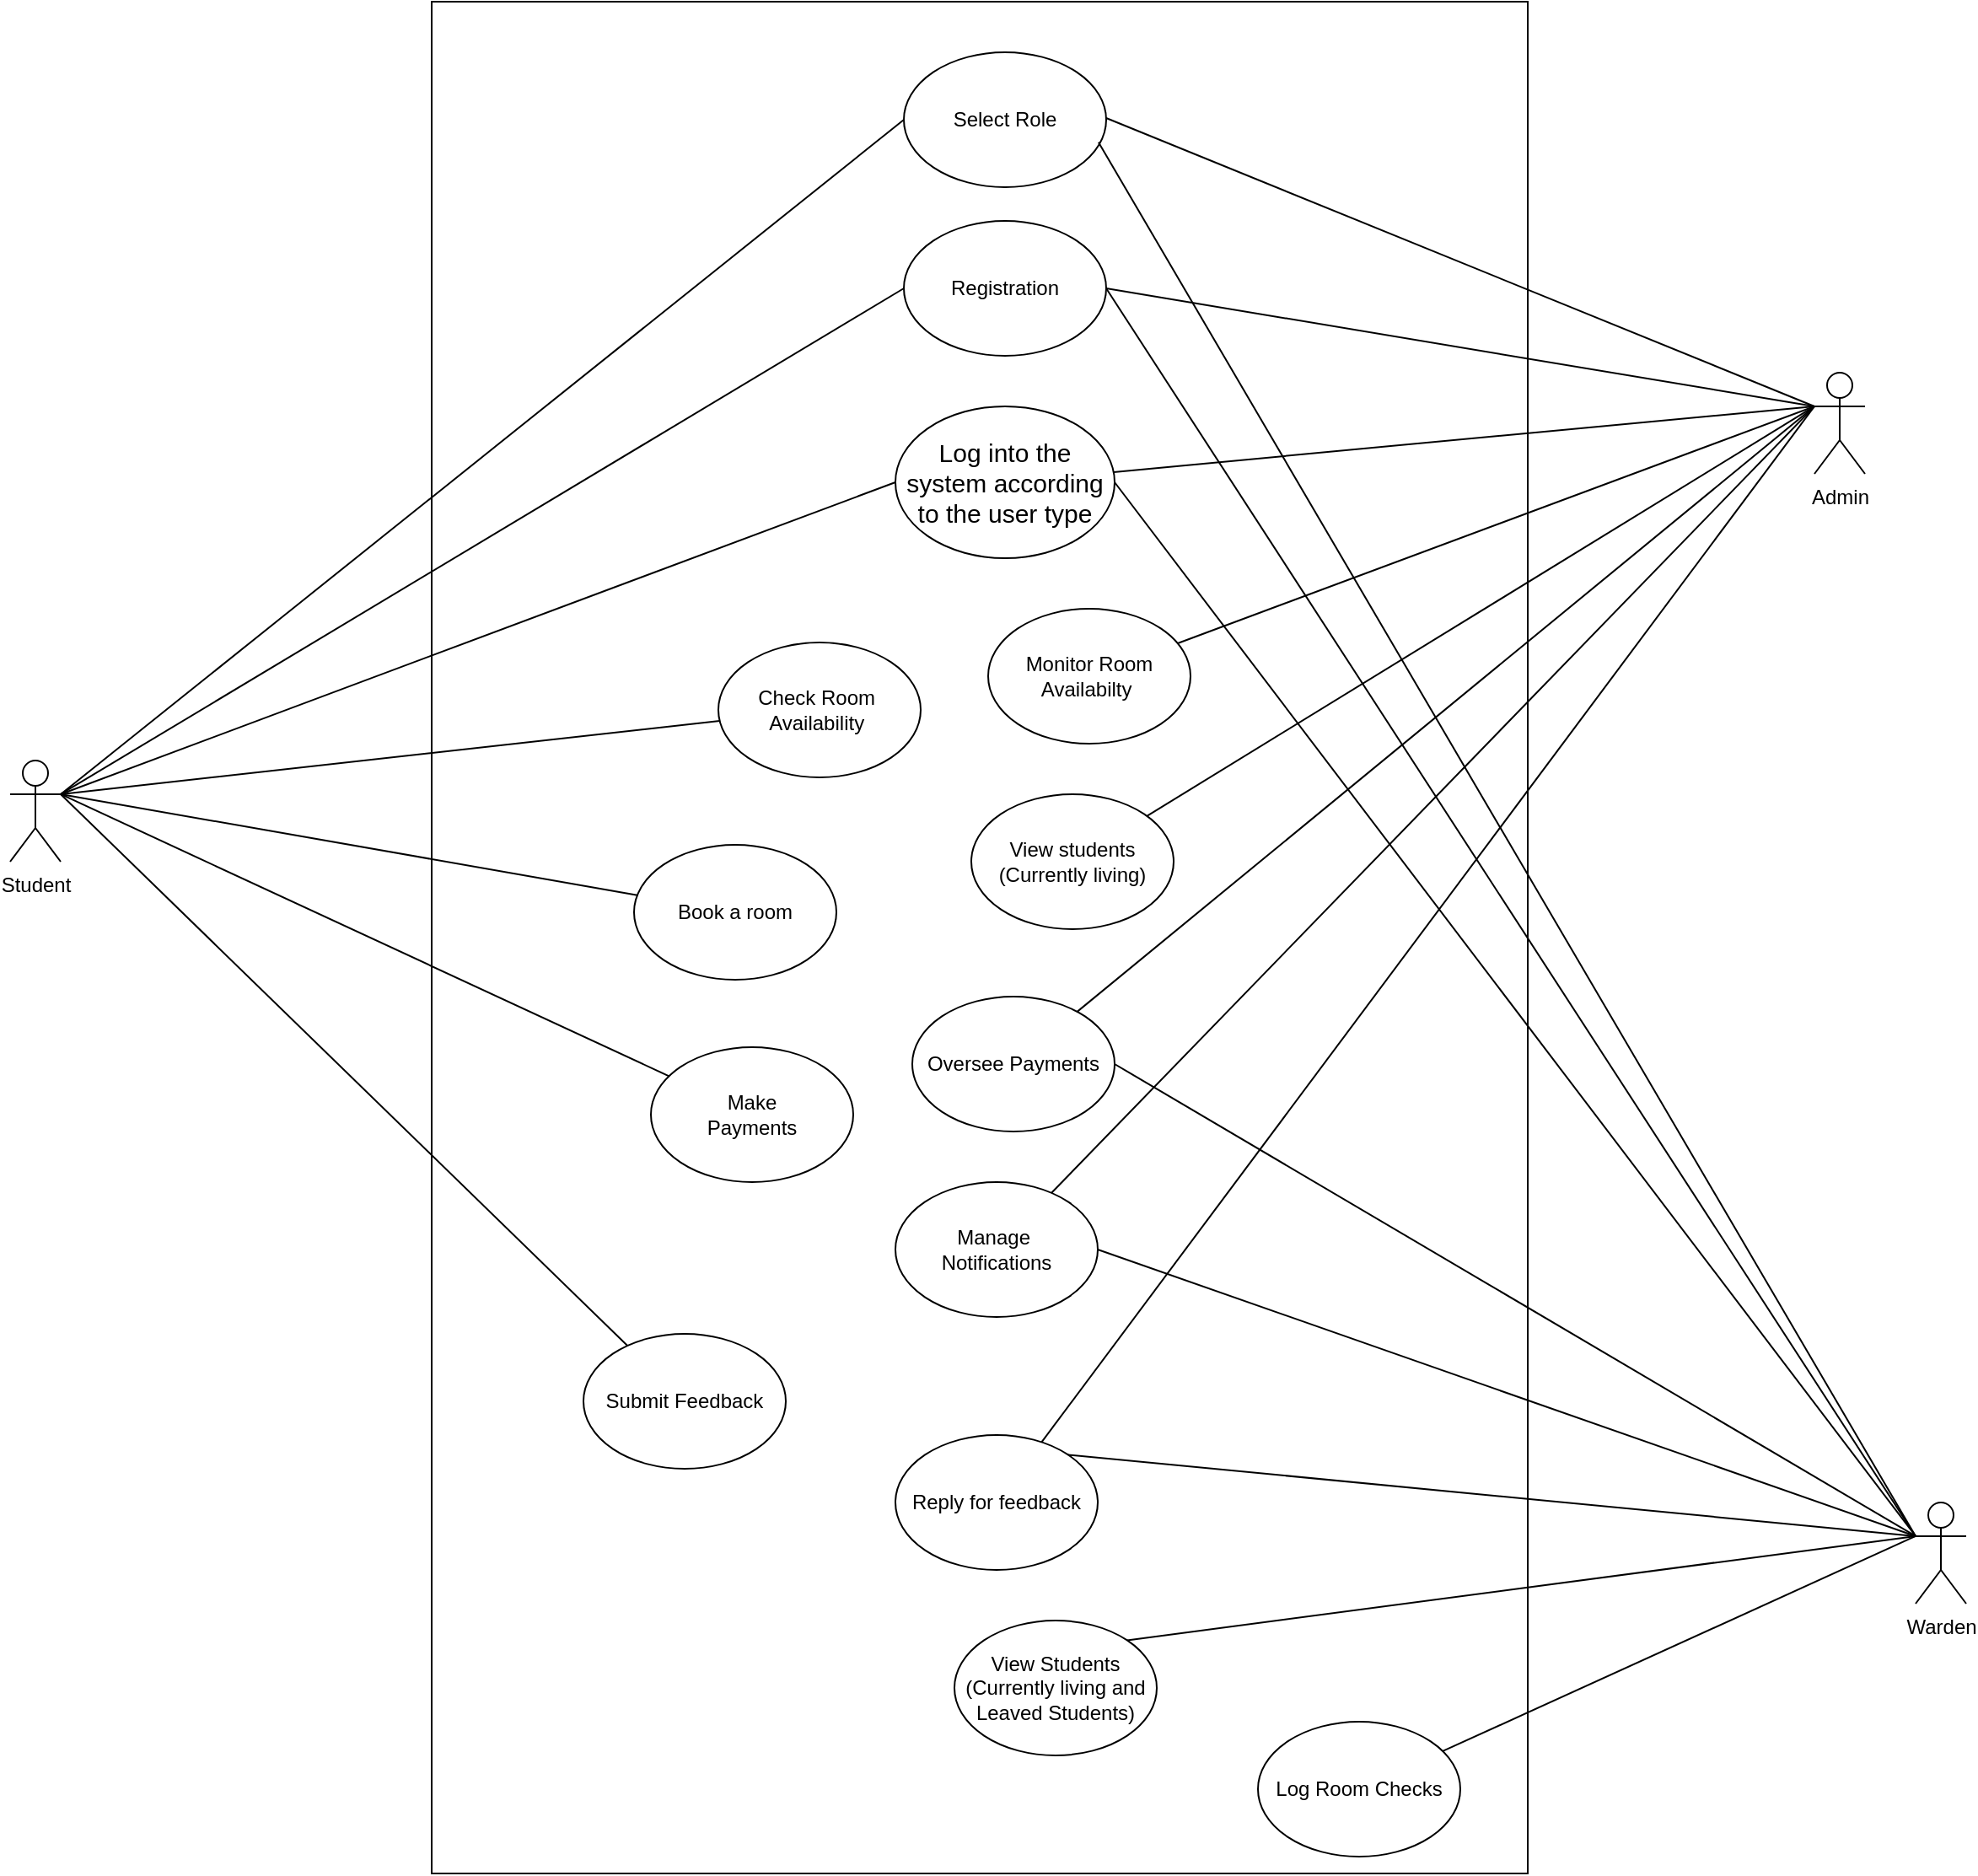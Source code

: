 <mxfile version="24.7.17">
  <diagram name="Page-1" id="gdyXt6v3vsUuZrMh-81j">
    <mxGraphModel dx="3450" dy="1848" grid="1" gridSize="10" guides="1" tooltips="1" connect="1" arrows="1" fold="1" page="1" pageScale="1" pageWidth="3937" pageHeight="7874" math="0" shadow="0">
      <root>
        <mxCell id="0" />
        <mxCell id="1" parent="0" />
        <mxCell id="rtSp7OafgJxW7CSCwJ7g-3" value="Student" style="shape=umlActor;verticalLabelPosition=bottom;verticalAlign=top;html=1;outlineConnect=0;" parent="1" vertex="1">
          <mxGeometry x="760" y="3820" width="30" height="60" as="geometry" />
        </mxCell>
        <mxCell id="rtSp7OafgJxW7CSCwJ7g-4" value="" style="rounded=0;whiteSpace=wrap;html=1;fillColor=none;" parent="1" vertex="1">
          <mxGeometry x="1010" y="3370" width="650" height="1110" as="geometry" />
        </mxCell>
        <mxCell id="rtSp7OafgJxW7CSCwJ7g-5" value="Registration" style="ellipse;whiteSpace=wrap;html=1;fillColor=none;" parent="1" vertex="1">
          <mxGeometry x="1290" y="3500" width="120" height="80" as="geometry" />
        </mxCell>
        <mxCell id="rtSp7OafgJxW7CSCwJ7g-6" value="&lt;font style=&quot;font-size: 15px;&quot;&gt;Log into the system according to the user type&lt;/font&gt;" style="ellipse;whiteSpace=wrap;html=1;fillColor=none;" parent="1" vertex="1">
          <mxGeometry x="1285" y="3610" width="130" height="90" as="geometry" />
        </mxCell>
        <mxCell id="rtSp7OafgJxW7CSCwJ7g-7" value="Check Room&amp;nbsp; Availability&amp;nbsp;" style="ellipse;whiteSpace=wrap;html=1;fillColor=none;" parent="1" vertex="1">
          <mxGeometry x="1180" y="3750" width="120" height="80" as="geometry" />
        </mxCell>
        <mxCell id="rtSp7OafgJxW7CSCwJ7g-8" value="Book a room" style="ellipse;whiteSpace=wrap;html=1;fillColor=none;" parent="1" vertex="1">
          <mxGeometry x="1130" y="3870" width="120" height="80" as="geometry" />
        </mxCell>
        <mxCell id="rtSp7OafgJxW7CSCwJ7g-9" value="Submit Feedback" style="ellipse;whiteSpace=wrap;html=1;fillColor=none;" parent="1" vertex="1">
          <mxGeometry x="1100" y="4160" width="120" height="80" as="geometry" />
        </mxCell>
        <mxCell id="rtSp7OafgJxW7CSCwJ7g-10" value="Make&lt;div&gt;Payments&lt;/div&gt;" style="ellipse;whiteSpace=wrap;html=1;fillColor=none;" parent="1" vertex="1">
          <mxGeometry x="1140" y="3990" width="120" height="80" as="geometry" />
        </mxCell>
        <mxCell id="rtSp7OafgJxW7CSCwJ7g-13" value="Admin" style="shape=umlActor;verticalLabelPosition=bottom;verticalAlign=top;html=1;outlineConnect=0;" parent="1" vertex="1">
          <mxGeometry x="1830" y="3590" width="30" height="60" as="geometry" />
        </mxCell>
        <mxCell id="rtSp7OafgJxW7CSCwJ7g-15" value="Warden" style="shape=umlActor;verticalLabelPosition=bottom;verticalAlign=top;html=1;outlineConnect=0;" parent="1" vertex="1">
          <mxGeometry x="1890" y="4260" width="30" height="60" as="geometry" />
        </mxCell>
        <mxCell id="rtSp7OafgJxW7CSCwJ7g-17" value="Monitor Room Availabilty&amp;nbsp;" style="ellipse;whiteSpace=wrap;html=1;fillColor=none;" parent="1" vertex="1">
          <mxGeometry x="1340" y="3730" width="120" height="80" as="geometry" />
        </mxCell>
        <mxCell id="rtSp7OafgJxW7CSCwJ7g-18" value="View students&lt;div&gt;(Currently living)&lt;/div&gt;" style="ellipse;whiteSpace=wrap;html=1;fillColor=none;" parent="1" vertex="1">
          <mxGeometry x="1330" y="3840" width="120" height="80" as="geometry" />
        </mxCell>
        <mxCell id="rtSp7OafgJxW7CSCwJ7g-20" value="Log Room Checks" style="ellipse;whiteSpace=wrap;html=1;fillColor=none;" parent="1" vertex="1">
          <mxGeometry x="1500" y="4390" width="120" height="80" as="geometry" />
        </mxCell>
        <mxCell id="rtSp7OafgJxW7CSCwJ7g-21" value="Reply for feedback" style="ellipse;whiteSpace=wrap;html=1;fillColor=none;" parent="1" vertex="1">
          <mxGeometry x="1285" y="4220" width="120" height="80" as="geometry" />
        </mxCell>
        <mxCell id="rtSp7OafgJxW7CSCwJ7g-22" value="Manage&amp;nbsp;&lt;div&gt;Notifications&lt;/div&gt;" style="ellipse;whiteSpace=wrap;html=1;fillColor=none;" parent="1" vertex="1">
          <mxGeometry x="1285" y="4070" width="120" height="80" as="geometry" />
        </mxCell>
        <mxCell id="rtSp7OafgJxW7CSCwJ7g-24" value="Oversee Payments" style="ellipse;whiteSpace=wrap;html=1;fillColor=none;" parent="1" vertex="1">
          <mxGeometry x="1295" y="3960" width="120" height="80" as="geometry" />
        </mxCell>
        <mxCell id="rtSp7OafgJxW7CSCwJ7g-26" value="Select Role" style="ellipse;whiteSpace=wrap;html=1;fillColor=none;" parent="1" vertex="1">
          <mxGeometry x="1290" y="3400" width="120" height="80" as="geometry" />
        </mxCell>
        <mxCell id="rtSp7OafgJxW7CSCwJ7g-27" value="" style="endArrow=none;html=1;rounded=0;entryX=0;entryY=0.5;entryDx=0;entryDy=0;exitX=1;exitY=0.333;exitDx=0;exitDy=0;exitPerimeter=0;" parent="1" target="rtSp7OafgJxW7CSCwJ7g-5" edge="1" source="rtSp7OafgJxW7CSCwJ7g-3">
          <mxGeometry width="50" height="50" relative="1" as="geometry">
            <mxPoint x="880" y="4030" as="sourcePoint" />
            <mxPoint x="930" y="3980" as="targetPoint" />
          </mxGeometry>
        </mxCell>
        <mxCell id="rtSp7OafgJxW7CSCwJ7g-28" value="" style="endArrow=none;html=1;rounded=0;exitX=1;exitY=0.333;exitDx=0;exitDy=0;exitPerimeter=0;" parent="1" target="rtSp7OafgJxW7CSCwJ7g-7" edge="1" source="rtSp7OafgJxW7CSCwJ7g-3">
          <mxGeometry width="50" height="50" relative="1" as="geometry">
            <mxPoint x="880" y="4030" as="sourcePoint" />
            <mxPoint x="940" y="3990" as="targetPoint" />
          </mxGeometry>
        </mxCell>
        <mxCell id="rtSp7OafgJxW7CSCwJ7g-29" value="" style="endArrow=none;html=1;rounded=0;exitX=1;exitY=0.333;exitDx=0;exitDy=0;exitPerimeter=0;" parent="1" source="rtSp7OafgJxW7CSCwJ7g-3" target="rtSp7OafgJxW7CSCwJ7g-8" edge="1">
          <mxGeometry width="50" height="50" relative="1" as="geometry">
            <mxPoint x="890" y="4040" as="sourcePoint" />
            <mxPoint x="950" y="4000" as="targetPoint" />
          </mxGeometry>
        </mxCell>
        <mxCell id="rtSp7OafgJxW7CSCwJ7g-30" value="" style="endArrow=none;html=1;rounded=0;exitX=1;exitY=0.333;exitDx=0;exitDy=0;exitPerimeter=0;" parent="1" target="rtSp7OafgJxW7CSCwJ7g-9" edge="1" source="rtSp7OafgJxW7CSCwJ7g-3">
          <mxGeometry width="50" height="50" relative="1" as="geometry">
            <mxPoint x="790" y="3810" as="sourcePoint" />
            <mxPoint x="960" y="4010" as="targetPoint" />
          </mxGeometry>
        </mxCell>
        <mxCell id="rtSp7OafgJxW7CSCwJ7g-31" value="" style="endArrow=none;html=1;rounded=0;exitX=1;exitY=0.333;exitDx=0;exitDy=0;exitPerimeter=0;" parent="1" target="rtSp7OafgJxW7CSCwJ7g-10" edge="1" source="rtSp7OafgJxW7CSCwJ7g-3">
          <mxGeometry width="50" height="50" relative="1" as="geometry">
            <mxPoint x="880" y="4030" as="sourcePoint" />
            <mxPoint x="970" y="4020" as="targetPoint" />
          </mxGeometry>
        </mxCell>
        <mxCell id="rtSp7OafgJxW7CSCwJ7g-37" value="" style="endArrow=none;html=1;rounded=0;entryX=0;entryY=0.333;entryDx=0;entryDy=0;entryPerimeter=0;" parent="1" source="rtSp7OafgJxW7CSCwJ7g-6" edge="1" target="rtSp7OafgJxW7CSCwJ7g-13">
          <mxGeometry width="50" height="50" relative="1" as="geometry">
            <mxPoint x="1700" y="3860" as="sourcePoint" />
            <mxPoint x="1800" y="3850" as="targetPoint" />
          </mxGeometry>
        </mxCell>
        <mxCell id="rtSp7OafgJxW7CSCwJ7g-38" value="" style="endArrow=none;html=1;rounded=0;entryX=0;entryY=0.333;entryDx=0;entryDy=0;entryPerimeter=0;" parent="1" source="rtSp7OafgJxW7CSCwJ7g-17" target="rtSp7OafgJxW7CSCwJ7g-13" edge="1">
          <mxGeometry width="50" height="50" relative="1" as="geometry">
            <mxPoint x="1710" y="3870" as="sourcePoint" />
            <mxPoint x="1810" y="3860" as="targetPoint" />
          </mxGeometry>
        </mxCell>
        <mxCell id="rtSp7OafgJxW7CSCwJ7g-39" value="" style="endArrow=none;html=1;rounded=0;entryX=0;entryY=0.333;entryDx=0;entryDy=0;entryPerimeter=0;" parent="1" source="rtSp7OafgJxW7CSCwJ7g-18" target="rtSp7OafgJxW7CSCwJ7g-13" edge="1">
          <mxGeometry width="50" height="50" relative="1" as="geometry">
            <mxPoint x="1720" y="3880" as="sourcePoint" />
            <mxPoint x="1820" y="3870" as="targetPoint" />
          </mxGeometry>
        </mxCell>
        <mxCell id="rtSp7OafgJxW7CSCwJ7g-41" value="" style="endArrow=none;html=1;rounded=0;entryX=0;entryY=0.333;entryDx=0;entryDy=0;entryPerimeter=0;" parent="1" source="rtSp7OafgJxW7CSCwJ7g-24" edge="1" target="rtSp7OafgJxW7CSCwJ7g-13">
          <mxGeometry width="50" height="50" relative="1" as="geometry">
            <mxPoint x="1740" y="3900" as="sourcePoint" />
            <mxPoint x="1800" y="3850" as="targetPoint" />
          </mxGeometry>
        </mxCell>
        <mxCell id="rtSp7OafgJxW7CSCwJ7g-43" value="" style="endArrow=none;html=1;rounded=0;entryX=0;entryY=0.333;entryDx=0;entryDy=0;entryPerimeter=0;" parent="1" source="rtSp7OafgJxW7CSCwJ7g-21" target="rtSp7OafgJxW7CSCwJ7g-13" edge="1">
          <mxGeometry width="50" height="50" relative="1" as="geometry">
            <mxPoint x="1760" y="3920" as="sourcePoint" />
            <mxPoint x="1860" y="3910" as="targetPoint" />
          </mxGeometry>
        </mxCell>
        <mxCell id="rtSp7OafgJxW7CSCwJ7g-44" value="" style="endArrow=none;html=1;rounded=0;entryX=0;entryY=0.333;entryDx=0;entryDy=0;entryPerimeter=0;" parent="1" source="rtSp7OafgJxW7CSCwJ7g-22" target="rtSp7OafgJxW7CSCwJ7g-13" edge="1">
          <mxGeometry width="50" height="50" relative="1" as="geometry">
            <mxPoint x="1770" y="3930" as="sourcePoint" />
            <mxPoint x="1870" y="3920" as="targetPoint" />
          </mxGeometry>
        </mxCell>
        <mxCell id="rtSp7OafgJxW7CSCwJ7g-47" value="" style="endArrow=none;html=1;rounded=0;entryX=0;entryY=0.333;entryDx=0;entryDy=0;entryPerimeter=0;" parent="1" source="rtSp7OafgJxW7CSCwJ7g-20" target="rtSp7OafgJxW7CSCwJ7g-15" edge="1">
          <mxGeometry width="50" height="50" relative="1" as="geometry">
            <mxPoint x="1780" y="4280" as="sourcePoint" />
            <mxPoint x="1830" y="4230" as="targetPoint" />
          </mxGeometry>
        </mxCell>
        <mxCell id="rtSp7OafgJxW7CSCwJ7g-48" value="" style="endArrow=none;html=1;rounded=0;entryX=0;entryY=0.333;entryDx=0;entryDy=0;entryPerimeter=0;exitX=1;exitY=0.5;exitDx=0;exitDy=0;" parent="1" source="rtSp7OafgJxW7CSCwJ7g-22" target="rtSp7OafgJxW7CSCwJ7g-15" edge="1">
          <mxGeometry width="50" height="50" relative="1" as="geometry">
            <mxPoint x="1790" y="4290" as="sourcePoint" />
            <mxPoint x="1840" y="4240" as="targetPoint" />
          </mxGeometry>
        </mxCell>
        <mxCell id="rtSp7OafgJxW7CSCwJ7g-49" value="" style="endArrow=none;html=1;rounded=0;entryX=0;entryY=0.333;entryDx=0;entryDy=0;entryPerimeter=0;exitX=1;exitY=0;exitDx=0;exitDy=0;" parent="1" source="rtSp7OafgJxW7CSCwJ7g-21" target="rtSp7OafgJxW7CSCwJ7g-15" edge="1">
          <mxGeometry width="50" height="50" relative="1" as="geometry">
            <mxPoint x="1800" y="4300" as="sourcePoint" />
            <mxPoint x="1850" y="4250" as="targetPoint" />
          </mxGeometry>
        </mxCell>
        <mxCell id="5BlDvdbWtuIsPbW9NAZF-3" value="" style="endArrow=none;html=1;rounded=0;entryX=0;entryY=0.5;entryDx=0;entryDy=0;exitX=1;exitY=0.333;exitDx=0;exitDy=0;exitPerimeter=0;" edge="1" parent="1" source="rtSp7OafgJxW7CSCwJ7g-3" target="rtSp7OafgJxW7CSCwJ7g-26">
          <mxGeometry width="50" height="50" relative="1" as="geometry">
            <mxPoint x="810" y="3810" as="sourcePoint" />
            <mxPoint x="1163" y="4118" as="targetPoint" />
          </mxGeometry>
        </mxCell>
        <mxCell id="5BlDvdbWtuIsPbW9NAZF-4" value="" style="endArrow=none;html=1;rounded=0;entryX=0;entryY=0.333;entryDx=0;entryDy=0;entryPerimeter=0;" edge="1" parent="1" target="rtSp7OafgJxW7CSCwJ7g-13">
          <mxGeometry width="50" height="50" relative="1" as="geometry">
            <mxPoint x="1410" y="3439" as="sourcePoint" />
            <mxPoint x="1805" y="3610" as="targetPoint" />
          </mxGeometry>
        </mxCell>
        <mxCell id="5BlDvdbWtuIsPbW9NAZF-5" value="" style="endArrow=none;html=1;rounded=0;exitX=0.962;exitY=0.667;exitDx=0;exitDy=0;exitPerimeter=0;entryX=0;entryY=0.333;entryDx=0;entryDy=0;entryPerimeter=0;" edge="1" parent="1" source="rtSp7OafgJxW7CSCwJ7g-26" target="rtSp7OafgJxW7CSCwJ7g-15">
          <mxGeometry width="50" height="50" relative="1" as="geometry">
            <mxPoint x="1502" y="4018" as="sourcePoint" />
            <mxPoint x="1820" y="4220" as="targetPoint" />
          </mxGeometry>
        </mxCell>
        <mxCell id="5BlDvdbWtuIsPbW9NAZF-7" value="" style="endArrow=none;html=1;rounded=0;exitX=1;exitY=0.5;exitDx=0;exitDy=0;entryX=0;entryY=0.333;entryDx=0;entryDy=0;entryPerimeter=0;" edge="1" parent="1" source="rtSp7OafgJxW7CSCwJ7g-6" target="rtSp7OafgJxW7CSCwJ7g-15">
          <mxGeometry width="50" height="50" relative="1" as="geometry">
            <mxPoint x="1415" y="3463" as="sourcePoint" />
            <mxPoint x="1890" y="4220" as="targetPoint" />
          </mxGeometry>
        </mxCell>
        <mxCell id="5BlDvdbWtuIsPbW9NAZF-8" value="" style="endArrow=none;html=1;rounded=0;exitX=1;exitY=0.5;exitDx=0;exitDy=0;entryX=0;entryY=0.333;entryDx=0;entryDy=0;entryPerimeter=0;" edge="1" parent="1" source="rtSp7OafgJxW7CSCwJ7g-5" target="rtSp7OafgJxW7CSCwJ7g-13">
          <mxGeometry width="50" height="50" relative="1" as="geometry">
            <mxPoint x="1420" y="3449" as="sourcePoint" />
            <mxPoint x="1830" y="3600" as="targetPoint" />
          </mxGeometry>
        </mxCell>
        <mxCell id="5BlDvdbWtuIsPbW9NAZF-9" value="" style="endArrow=none;html=1;rounded=0;entryX=0;entryY=0.5;entryDx=0;entryDy=0;exitX=1;exitY=0.333;exitDx=0;exitDy=0;exitPerimeter=0;" edge="1" parent="1" source="rtSp7OafgJxW7CSCwJ7g-3" target="rtSp7OafgJxW7CSCwJ7g-6">
          <mxGeometry width="50" height="50" relative="1" as="geometry">
            <mxPoint x="820" y="3820" as="sourcePoint" />
            <mxPoint x="1300" y="3550" as="targetPoint" />
          </mxGeometry>
        </mxCell>
        <mxCell id="5BlDvdbWtuIsPbW9NAZF-10" value="" style="endArrow=none;html=1;rounded=0;exitX=1;exitY=0.5;exitDx=0;exitDy=0;entryX=0;entryY=0.333;entryDx=0;entryDy=0;entryPerimeter=0;" edge="1" parent="1" source="rtSp7OafgJxW7CSCwJ7g-5" target="rtSp7OafgJxW7CSCwJ7g-15">
          <mxGeometry width="50" height="50" relative="1" as="geometry">
            <mxPoint x="1415" y="3463" as="sourcePoint" />
            <mxPoint x="1890" y="4220" as="targetPoint" />
          </mxGeometry>
        </mxCell>
        <mxCell id="5BlDvdbWtuIsPbW9NAZF-14" value="View Students&lt;div&gt;(Currently living and Leaved Students)&lt;/div&gt;" style="ellipse;whiteSpace=wrap;html=1;fillColor=none;" vertex="1" parent="1">
          <mxGeometry x="1320" y="4330" width="120" height="80" as="geometry" />
        </mxCell>
        <mxCell id="5BlDvdbWtuIsPbW9NAZF-15" value="" style="endArrow=none;html=1;rounded=0;entryX=0;entryY=0.333;entryDx=0;entryDy=0;entryPerimeter=0;exitX=1;exitY=0;exitDx=0;exitDy=0;" edge="1" parent="1" source="5BlDvdbWtuIsPbW9NAZF-14" target="rtSp7OafgJxW7CSCwJ7g-15">
          <mxGeometry width="50" height="50" relative="1" as="geometry">
            <mxPoint x="1612" y="4411" as="sourcePoint" />
            <mxPoint x="1890" y="4220" as="targetPoint" />
          </mxGeometry>
        </mxCell>
        <mxCell id="5BlDvdbWtuIsPbW9NAZF-16" value="" style="endArrow=none;html=1;rounded=0;exitX=1;exitY=0.5;exitDx=0;exitDy=0;entryX=0;entryY=0.333;entryDx=0;entryDy=0;entryPerimeter=0;" edge="1" parent="1" source="rtSp7OafgJxW7CSCwJ7g-24" target="rtSp7OafgJxW7CSCwJ7g-15">
          <mxGeometry width="50" height="50" relative="1" as="geometry">
            <mxPoint x="1415" y="4120" as="sourcePoint" />
            <mxPoint x="1880" y="4210" as="targetPoint" />
          </mxGeometry>
        </mxCell>
      </root>
    </mxGraphModel>
  </diagram>
</mxfile>
